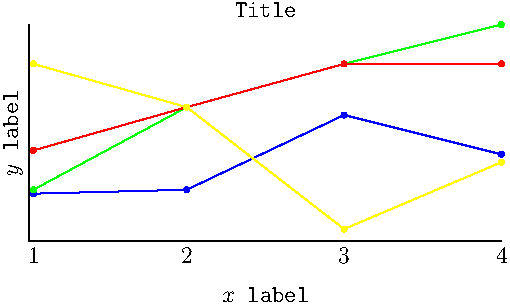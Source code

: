 /*
* Code by player01
* Do not take without permission
*/

size(9cm);

// Insert data here
int[][] data =  {
	{12, 13, 32, 22},
    {13, 34, 45, 55},
    {23, 34, 45, 45},
    {45, 34, 3, 20}
};

int spacing = 40; // Spacing

int length = data.length;
int listLength = data[0].length;
int height = max(data);

pen[] clrs = {blue, green, red, yellow, black};

// Labels
label("$x\texttt{ label}$", ((listLength - 1) * spacing / 2, -10), S);
label(rotate(90) * "$y\texttt{ label}$", (0, height / 2), W);

// Title
label("$\texttt{Title}$", ((listLength - 1) * spacing / 2, height), N);

draw((0,0)--((listLength - 1) * spacing, 0));
draw((0,0)--(0, height));

int[] dots = {};

for (int x = 0; x < length; ++x)
{
	pen clr = clrs[x];
	for (int y = 0; y < listLength; ++y)
    {
    	if (y == 0)
        {
        	dot(((y + (listLength)/(length)), data[x][y]), clr);
            draw(((y + (listLength)/(length)), data[x][y])--(((y + 1) * spacing), data[x][y + 1]), clr);
            
            // Label
            label(string(y + 1), ((y + (listLength)/(length)), 0), S);
        }
        else if (y < listLength - 1)
        {
        	dot(((y * spacing), data[x][y]), clr);
            draw(((y * spacing), data[x][y])--((y + 1) * spacing, data[x][y + 1]), clr);
            
            // Label
            label(string(y + 1), ((y * spacing), 0), S);
        }
        else
        {
        	label(string(y + 1), ((y * spacing), 0), S);
			dot(((y * spacing), data[x][y]), clr);
        }
    }
}
